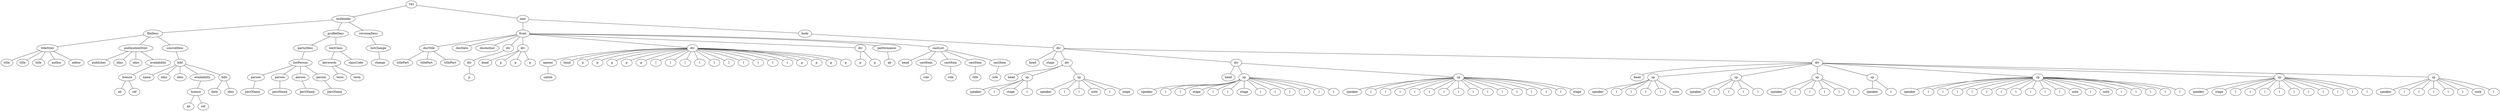 graph Tree {
	"t0" [label = "TEI"];
	"t1" [label = "teiHeader"];
	"t2" [label = "fileDesc"];
	"t3" [label = "titleStmt"];
	"t4" [label = "title"];
	"t5" [label = "title"];
	"t6" [label = "title"];
	"t7" [label = "author"];
	"t8" [label = "editor"];
	"t9" [label = "publicationStmt"];
	"t10" [label = "publisher"];
	"t11" [label = "idno"];
	"t12" [label = "idno"];
	"t13" [label = "availability"];
	"t14" [label = "licence"];
	"t15" [label = "ab"];
	"t16" [label = "ref"];
	"t17" [label = "sourceDesc"];
	"t18" [label = "bibl"];
	"t19" [label = "name"];
	"t20" [label = "idno"];
	"t21" [label = "idno"];
	"t22" [label = "availability"];
	"t23" [label = "licence"];
	"t24" [label = "ab"];
	"t25" [label = "ref"];
	"t26" [label = "bibl"];
	"t27" [label = "date"];
	"t28" [label = "idno"];
	"t29" [label = "profileDesc"];
	"t30" [label = "particDesc"];
	"t31" [label = "listPerson"];
	"t32" [label = "person"];
	"t33" [label = "persName"];
	"t34" [label = "person"];
	"t35" [label = "persName"];
	"t36" [label = "person"];
	"t37" [label = "persName"];
	"t38" [label = "person"];
	"t39" [label = "persName"];
	"t40" [label = "textClass"];
	"t41" [label = "keywords"];
	"t42" [label = "term"];
	"t43" [label = "term"];
	"t44" [label = "classCode"];
	"t45" [label = "revisionDesc"];
	"t46" [label = "listChange"];
	"t47" [label = "change"];
	"t48" [label = "text"];
	"t49" [label = "front"];
	"t50" [label = "docTitle"];
	"t51" [label = "titlePart"];
	"t52" [label = "titlePart"];
	"t53" [label = "titlePart"];
	"t54" [label = "docDate"];
	"t55" [label = "docAuthor"];
	"t56" [label = "div"];
	"t57" [label = "div"];
	"t58" [label = "p"];
	"t59" [label = "div"];
	"t60" [label = "head"];
	"t61" [label = "p"];
	"t62" [label = "p"];
	"t63" [label = "p"];
	"t64" [label = "div"];
	"t65" [label = "opener"];
	"t66" [label = "salute"];
	"t67" [label = "head"];
	"t68" [label = "p"];
	"t69" [label = "p"];
	"t70" [label = "p"];
	"t71" [label = "p"];
	"t72" [label = "p"];
	"t73" [label = "l"];
	"t74" [label = "l"];
	"t75" [label = "l"];
	"t76" [label = "l"];
	"t77" [label = "l"];
	"t78" [label = "l"];
	"t79" [label = "l"];
	"t80" [label = "l"];
	"t81" [label = "l"];
	"t82" [label = "l"];
	"t83" [label = "p"];
	"t84" [label = "p"];
	"t85" [label = "p"];
	"t86" [label = "p"];
	"t87" [label = "div"];
	"t88" [label = "p"];
	"t89" [label = "p"];
	"t90" [label = "performance"];
	"t91" [label = "ab"];
	"t92" [label = "castList"];
	"t93" [label = "head"];
	"t94" [label = "castItem"];
	"t95" [label = "role"];
	"t96" [label = "castItem"];
	"t97" [label = "role"];
	"t98" [label = "castItem"];
	"t99" [label = "role"];
	"t100" [label = "castItem"];
	"t101" [label = "role"];
	"t102" [label = "body"];
	"t103" [label = "div"];
	"t104" [label = "head"];
	"t105" [label = "stage"];
	"t106" [label = "div"];
	"t107" [label = "head"];
	"t108" [label = "sp"];
	"t109" [label = "speaker"];
	"t110" [label = "l"];
	"t111" [label = "stage"];
	"t112" [label = "l"];
	"t113" [label = "sp"];
	"t114" [label = "speaker"];
	"t115" [label = "l"];
	"t116" [label = "l"];
	"t117" [label = "note"];
	"t118" [label = "l"];
	"t119" [label = "stage"];
	"t120" [label = "div"];
	"t121" [label = "head"];
	"t122" [label = "sp"];
	"t123" [label = "speaker"];
	"t124" [label = "l"];
	"t125" [label = "l"];
	"t126" [label = "stage"];
	"t127" [label = "l"];
	"t128" [label = "l"];
	"t129" [label = "stage"];
	"t130" [label = "l"];
	"t131" [label = "l"];
	"t132" [label = "l"];
	"t133" [label = "l"];
	"t134" [label = "l"];
	"t135" [label = "l"];
	"t136" [label = "sp"];
	"t137" [label = "speaker"];
	"t138" [label = "l"];
	"t139" [label = "l"];
	"t140" [label = "l"];
	"t141" [label = "l"];
	"t142" [label = "l"];
	"t143" [label = "l"];
	"t144" [label = "l"];
	"t145" [label = "l"];
	"t146" [label = "l"];
	"t147" [label = "l"];
	"t148" [label = "l"];
	"t149" [label = "l"];
	"t150" [label = "l"];
	"t151" [label = "l"];
	"t152" [label = "stage"];
	"t153" [label = "div"];
	"t154" [label = "head"];
	"t155" [label = "sp"];
	"t156" [label = "speaker"];
	"t157" [label = "l"];
	"t158" [label = "l"];
	"t159" [label = "l"];
	"t160" [label = "l"];
	"t161" [label = "note"];
	"t162" [label = "sp"];
	"t163" [label = "speaker"];
	"t164" [label = "l"];
	"t165" [label = "l"];
	"t166" [label = "l"];
	"t167" [label = "l"];
	"t168" [label = "sp"];
	"t169" [label = "speaker"];
	"t170" [label = "l"];
	"t171" [label = "l"];
	"t172" [label = "l"];
	"t173" [label = "l"];
	"t174" [label = "l"];
	"t175" [label = "sp"];
	"t176" [label = "speaker"];
	"t177" [label = "l"];
	"t178" [label = "sp"];
	"t179" [label = "speaker"];
	"t180" [label = "l"];
	"t181" [label = "l"];
	"t182" [label = "l"];
	"t183" [label = "l"];
	"t184" [label = "l"];
	"t185" [label = "l"];
	"t186" [label = "l"];
	"t187" [label = "l"];
	"t188" [label = "l"];
	"t189" [label = "l"];
	"t190" [label = "note"];
	"t191" [label = "l"];
	"t192" [label = "note"];
	"t193" [label = "l"];
	"t194" [label = "l"];
	"t195" [label = "l"];
	"t196" [label = "l"];
	"t197" [label = "l"];
	"t198" [label = "sp"];
	"t199" [label = "speaker"];
	"t200" [label = "stage"];
	"t201" [label = "l"];
	"t202" [label = "l"];
	"t203" [label = "l"];
	"t204" [label = "l"];
	"t205" [label = "l"];
	"t206" [label = "l"];
	"t207" [label = "l"];
	"t208" [label = "l"];
	"t209" [label = "l"];
	"t210" [label = "l"];
	"t211" [label = "sp"];
	"t212" [label = "speaker"];
	"t213" [label = "l"];
	"t214" [label = "l"];
	"t215" [label = "l"];
	"t216" [label = "l"];
	"t217" [label = "l"];
	"t218" [label = "note"];
	"t219" [label = "l"];
	"t0" -- "t1";
	"t1" -- "t2";
	"t2" -- "t3";
	"t3" -- "t4";
	"t3" -- "t5";
	"t3" -- "t6";
	"t3" -- "t7";
	"t3" -- "t8";
	"t2" -- "t9";
	"t9" -- "t10";
	"t9" -- "t11";
	"t9" -- "t12";
	"t9" -- "t13";
	"t13" -- "t14";
	"t14" -- "t15";
	"t14" -- "t16";
	"t2" -- "t17";
	"t17" -- "t18";
	"t18" -- "t19";
	"t18" -- "t20";
	"t18" -- "t21";
	"t18" -- "t22";
	"t22" -- "t23";
	"t23" -- "t24";
	"t23" -- "t25";
	"t18" -- "t26";
	"t26" -- "t27";
	"t26" -- "t28";
	"t1" -- "t29";
	"t29" -- "t30";
	"t30" -- "t31";
	"t31" -- "t32";
	"t32" -- "t33";
	"t31" -- "t34";
	"t34" -- "t35";
	"t31" -- "t36";
	"t36" -- "t37";
	"t31" -- "t38";
	"t38" -- "t39";
	"t29" -- "t40";
	"t40" -- "t41";
	"t41" -- "t42";
	"t41" -- "t43";
	"t40" -- "t44";
	"t1" -- "t45";
	"t45" -- "t46";
	"t46" -- "t47";
	"t0" -- "t48";
	"t48" -- "t49";
	"t49" -- "t50";
	"t50" -- "t51";
	"t50" -- "t52";
	"t50" -- "t53";
	"t49" -- "t54";
	"t49" -- "t55";
	"t49" -- "t56";
	"t56" -- "t57";
	"t57" -- "t58";
	"t49" -- "t59";
	"t59" -- "t60";
	"t59" -- "t61";
	"t59" -- "t62";
	"t59" -- "t63";
	"t49" -- "t64";
	"t64" -- "t65";
	"t65" -- "t66";
	"t64" -- "t67";
	"t64" -- "t68";
	"t64" -- "t69";
	"t64" -- "t70";
	"t64" -- "t71";
	"t64" -- "t72";
	"t64" -- "t73";
	"t64" -- "t74";
	"t64" -- "t75";
	"t64" -- "t76";
	"t64" -- "t77";
	"t64" -- "t78";
	"t64" -- "t79";
	"t64" -- "t80";
	"t64" -- "t81";
	"t64" -- "t82";
	"t64" -- "t83";
	"t64" -- "t84";
	"t64" -- "t85";
	"t64" -- "t86";
	"t49" -- "t87";
	"t87" -- "t88";
	"t87" -- "t89";
	"t49" -- "t90";
	"t90" -- "t91";
	"t49" -- "t92";
	"t92" -- "t93";
	"t92" -- "t94";
	"t94" -- "t95";
	"t92" -- "t96";
	"t96" -- "t97";
	"t92" -- "t98";
	"t98" -- "t99";
	"t92" -- "t100";
	"t100" -- "t101";
	"t48" -- "t102";
	"t102" -- "t103";
	"t103" -- "t104";
	"t103" -- "t105";
	"t103" -- "t106";
	"t106" -- "t107";
	"t106" -- "t108";
	"t108" -- "t109";
	"t108" -- "t110";
	"t108" -- "t111";
	"t108" -- "t112";
	"t106" -- "t113";
	"t113" -- "t114";
	"t113" -- "t115";
	"t113" -- "t116";
	"t113" -- "t117";
	"t113" -- "t118";
	"t113" -- "t119";
	"t103" -- "t120";
	"t120" -- "t121";
	"t120" -- "t122";
	"t122" -- "t123";
	"t122" -- "t124";
	"t122" -- "t125";
	"t122" -- "t126";
	"t122" -- "t127";
	"t122" -- "t128";
	"t122" -- "t129";
	"t122" -- "t130";
	"t122" -- "t131";
	"t122" -- "t132";
	"t122" -- "t133";
	"t122" -- "t134";
	"t122" -- "t135";
	"t120" -- "t136";
	"t136" -- "t137";
	"t136" -- "t138";
	"t136" -- "t139";
	"t136" -- "t140";
	"t136" -- "t141";
	"t136" -- "t142";
	"t136" -- "t143";
	"t136" -- "t144";
	"t136" -- "t145";
	"t136" -- "t146";
	"t136" -- "t147";
	"t136" -- "t148";
	"t136" -- "t149";
	"t136" -- "t150";
	"t136" -- "t151";
	"t136" -- "t152";
	"t103" -- "t153";
	"t153" -- "t154";
	"t153" -- "t155";
	"t155" -- "t156";
	"t155" -- "t157";
	"t155" -- "t158";
	"t155" -- "t159";
	"t155" -- "t160";
	"t155" -- "t161";
	"t153" -- "t162";
	"t162" -- "t163";
	"t162" -- "t164";
	"t162" -- "t165";
	"t162" -- "t166";
	"t162" -- "t167";
	"t153" -- "t168";
	"t168" -- "t169";
	"t168" -- "t170";
	"t168" -- "t171";
	"t168" -- "t172";
	"t168" -- "t173";
	"t168" -- "t174";
	"t153" -- "t175";
	"t175" -- "t176";
	"t175" -- "t177";
	"t153" -- "t178";
	"t178" -- "t179";
	"t178" -- "t180";
	"t178" -- "t181";
	"t178" -- "t182";
	"t178" -- "t183";
	"t178" -- "t184";
	"t178" -- "t185";
	"t178" -- "t186";
	"t178" -- "t187";
	"t178" -- "t188";
	"t178" -- "t189";
	"t178" -- "t190";
	"t178" -- "t191";
	"t178" -- "t192";
	"t178" -- "t193";
	"t178" -- "t194";
	"t178" -- "t195";
	"t178" -- "t196";
	"t178" -- "t197";
	"t153" -- "t198";
	"t198" -- "t199";
	"t198" -- "t200";
	"t198" -- "t201";
	"t198" -- "t202";
	"t198" -- "t203";
	"t198" -- "t204";
	"t198" -- "t205";
	"t198" -- "t206";
	"t198" -- "t207";
	"t198" -- "t208";
	"t198" -- "t209";
	"t198" -- "t210";
	"t153" -- "t211";
	"t211" -- "t212";
	"t211" -- "t213";
	"t211" -- "t214";
	"t211" -- "t215";
	"t211" -- "t216";
	"t211" -- "t217";
	"t211" -- "t218";
	"t211" -- "t219";
}
